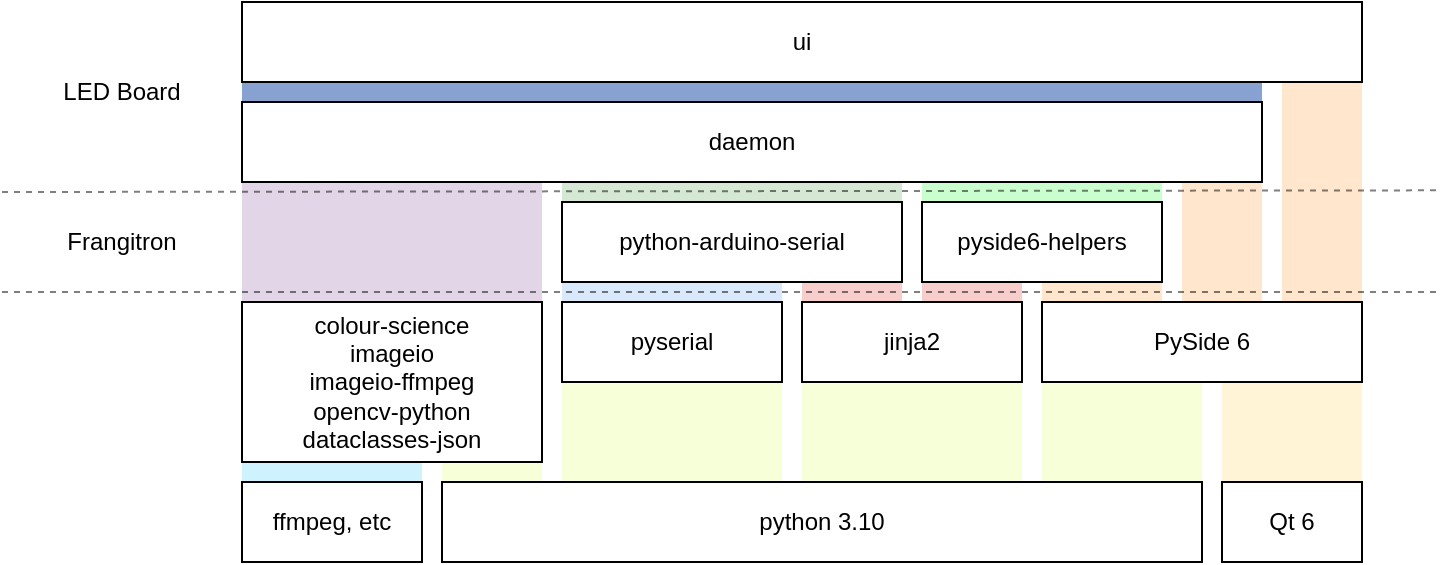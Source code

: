 <mxfile version="24.0.4" type="device" pages="3">
  <diagram name="Frameworks" id="qkuoNzwr1Lj5jrXDGmFY">
    <mxGraphModel dx="3667" dy="2020" grid="1" gridSize="10" guides="1" tooltips="1" connect="1" arrows="1" fold="1" page="0" pageScale="1" pageWidth="850" pageHeight="1100" math="0" shadow="0">
      <root>
        <mxCell id="0" />
        <mxCell id="1" parent="0" />
        <mxCell id="6SXUbtzft09VZemHg8UN-28" value="" style="rounded=0;whiteSpace=wrap;html=1;fillColor=#CFF2FF;strokeColor=none;" parent="1" vertex="1">
          <mxGeometry y="270" width="90" height="10" as="geometry" />
        </mxCell>
        <mxCell id="6SXUbtzft09VZemHg8UN-6" value="" style="rounded=0;whiteSpace=wrap;html=1;fillColor=#FFF4D6;strokeColor=none;" parent="1" vertex="1">
          <mxGeometry x="490" y="230" width="70" height="50" as="geometry" />
        </mxCell>
        <mxCell id="CKylCR0Xd1u8pE4RnfDJ-11" value="" style="rounded=0;whiteSpace=wrap;html=1;fillColor=#ffe6cc;strokeColor=none;" parent="1" vertex="1">
          <mxGeometry x="520" y="80" width="40" height="110" as="geometry" />
        </mxCell>
        <mxCell id="CKylCR0Xd1u8pE4RnfDJ-12" value="" style="rounded=0;whiteSpace=wrap;html=1;fillColor=#ffe6cc;strokeColor=none;" parent="1" vertex="1">
          <mxGeometry x="470" y="130" width="40" height="60" as="geometry" />
        </mxCell>
        <mxCell id="CKylCR0Xd1u8pE4RnfDJ-13" value="" style="rounded=0;whiteSpace=wrap;html=1;fillColor=#ffe6cc;strokeColor=none;" parent="1" vertex="1">
          <mxGeometry x="400" y="180" width="60" height="10" as="geometry" />
        </mxCell>
        <mxCell id="CKylCR0Xd1u8pE4RnfDJ-14" value="" style="rounded=0;whiteSpace=wrap;html=1;fillColor=#f8cecc;strokeColor=none;" parent="1" vertex="1">
          <mxGeometry x="340" y="180" width="50" height="10" as="geometry" />
        </mxCell>
        <mxCell id="CKylCR0Xd1u8pE4RnfDJ-15" value="" style="rounded=0;whiteSpace=wrap;html=1;fillColor=#f8cecc;strokeColor=none;" parent="1" vertex="1">
          <mxGeometry x="280" y="180" width="50" height="10" as="geometry" />
        </mxCell>
        <mxCell id="CKylCR0Xd1u8pE4RnfDJ-16" value="" style="rounded=0;whiteSpace=wrap;html=1;fillColor=#dae8fc;strokeColor=none;" parent="1" vertex="1">
          <mxGeometry x="160" y="180" width="110" height="10" as="geometry" />
        </mxCell>
        <mxCell id="CKylCR0Xd1u8pE4RnfDJ-17" value="" style="rounded=0;whiteSpace=wrap;html=1;fillColor=#e1d5e7;strokeColor=none;" parent="1" vertex="1">
          <mxGeometry y="130" width="150" height="60" as="geometry" />
        </mxCell>
        <mxCell id="CKylCR0Xd1u8pE4RnfDJ-18" value="" style="rounded=0;whiteSpace=wrap;html=1;fillColor=#d5e8d4;strokeColor=none;" parent="1" vertex="1">
          <mxGeometry x="160" y="130" width="170" height="10" as="geometry" />
        </mxCell>
        <mxCell id="CKylCR0Xd1u8pE4RnfDJ-19" value="" style="rounded=0;whiteSpace=wrap;html=1;fillColor=#C9FFCF;strokeColor=none;" parent="1" vertex="1">
          <mxGeometry x="340" y="130" width="120" height="10" as="geometry" />
        </mxCell>
        <mxCell id="CKylCR0Xd1u8pE4RnfDJ-20" value="" style="rounded=0;whiteSpace=wrap;html=1;fillColor=#87A2D0;strokeColor=none;" parent="1" vertex="1">
          <mxGeometry y="80" width="510" height="10" as="geometry" />
        </mxCell>
        <mxCell id="CKylCR0Xd1u8pE4RnfDJ-1" value="python-arduino-serial" style="rounded=0;whiteSpace=wrap;html=1;" parent="1" vertex="1">
          <mxGeometry x="160" y="140" width="170" height="40" as="geometry" />
        </mxCell>
        <mxCell id="CKylCR0Xd1u8pE4RnfDJ-2" value="&lt;div&gt;pyside6-helpers&lt;/div&gt;" style="rounded=0;whiteSpace=wrap;html=1;" parent="1" vertex="1">
          <mxGeometry x="340" y="140" width="120" height="40" as="geometry" />
        </mxCell>
        <mxCell id="CKylCR0Xd1u8pE4RnfDJ-6" value="daemon" style="rounded=0;whiteSpace=wrap;html=1;" parent="1" vertex="1">
          <mxGeometry y="90" width="510" height="40" as="geometry" />
        </mxCell>
        <mxCell id="CKylCR0Xd1u8pE4RnfDJ-7" value="ui" style="rounded=0;whiteSpace=wrap;html=1;" parent="1" vertex="1">
          <mxGeometry y="40" width="560" height="40" as="geometry" />
        </mxCell>
        <mxCell id="CKylCR0Xd1u8pE4RnfDJ-22" value="" style="rounded=0;whiteSpace=wrap;html=1;fillColor=#F7FFD9;strokeColor=none;" parent="1" vertex="1">
          <mxGeometry x="400" y="230" width="80" height="50" as="geometry" />
        </mxCell>
        <mxCell id="CKylCR0Xd1u8pE4RnfDJ-23" value="" style="rounded=0;whiteSpace=wrap;html=1;fillColor=#F7FFD9;strokeColor=none;" parent="1" vertex="1">
          <mxGeometry x="280" y="230" width="110" height="50" as="geometry" />
        </mxCell>
        <mxCell id="CKylCR0Xd1u8pE4RnfDJ-24" value="" style="rounded=0;whiteSpace=wrap;html=1;fillColor=#F7FFD9;strokeColor=none;" parent="1" vertex="1">
          <mxGeometry x="160" y="230" width="110" height="50" as="geometry" />
        </mxCell>
        <mxCell id="CKylCR0Xd1u8pE4RnfDJ-25" value="" style="rounded=0;whiteSpace=wrap;html=1;fillColor=#F7FFD9;strokeColor=none;" parent="1" vertex="1">
          <mxGeometry x="100" y="270" width="50" height="10" as="geometry" />
        </mxCell>
        <mxCell id="CKylCR0Xd1u8pE4RnfDJ-21" value="python 3.10" style="rounded=0;whiteSpace=wrap;html=1;" parent="1" vertex="1">
          <mxGeometry x="100" y="280" width="380" height="40" as="geometry" />
        </mxCell>
        <mxCell id="CKylCR0Xd1u8pE4RnfDJ-3" value="PySide 6" style="rounded=0;whiteSpace=wrap;html=1;" parent="1" vertex="1">
          <mxGeometry x="400" y="190" width="160" height="40" as="geometry" />
        </mxCell>
        <mxCell id="CKylCR0Xd1u8pE4RnfDJ-4" value="pyserial" style="rounded=0;whiteSpace=wrap;html=1;" parent="1" vertex="1">
          <mxGeometry x="160" y="190" width="110" height="40" as="geometry" />
        </mxCell>
        <mxCell id="CKylCR0Xd1u8pE4RnfDJ-5" value="jinja2" style="rounded=0;whiteSpace=wrap;html=1;" parent="1" vertex="1">
          <mxGeometry x="280" y="190" width="110" height="40" as="geometry" />
        </mxCell>
        <mxCell id="CKylCR0Xd1u8pE4RnfDJ-8" value="colour-science&lt;br&gt;imageio&lt;br&gt;imageio-ffmpeg&lt;br&gt;opencv-python&lt;br&gt;dataclasses-json" style="rounded=0;whiteSpace=wrap;html=1;" parent="1" vertex="1">
          <mxGeometry y="190" width="150" height="80" as="geometry" />
        </mxCell>
        <mxCell id="6SXUbtzft09VZemHg8UN-1" value="" style="endArrow=none;dashed=1;html=1;strokeWidth=1;rounded=0;opacity=50;" parent="1" edge="1">
          <mxGeometry width="50" height="50" relative="1" as="geometry">
            <mxPoint x="-120" y="185" as="sourcePoint" />
            <mxPoint x="600" y="185" as="targetPoint" />
          </mxGeometry>
        </mxCell>
        <mxCell id="6SXUbtzft09VZemHg8UN-2" value="" style="endArrow=none;dashed=1;html=1;strokeWidth=1;rounded=0;opacity=50;" parent="1" edge="1">
          <mxGeometry width="50" height="50" relative="1" as="geometry">
            <mxPoint x="-120" y="135" as="sourcePoint" />
            <mxPoint x="600" y="134.17" as="targetPoint" />
          </mxGeometry>
        </mxCell>
        <mxCell id="6SXUbtzft09VZemHg8UN-3" value="Frangitron" style="text;html=1;strokeColor=none;fillColor=none;align=center;verticalAlign=middle;whiteSpace=wrap;rounded=0;" parent="1" vertex="1">
          <mxGeometry x="-120" y="140" width="120" height="40" as="geometry" />
        </mxCell>
        <mxCell id="6SXUbtzft09VZemHg8UN-4" value="LED Board" style="text;html=1;strokeColor=none;fillColor=none;align=center;verticalAlign=middle;whiteSpace=wrap;rounded=0;" parent="1" vertex="1">
          <mxGeometry x="-120" y="40" width="120" height="90" as="geometry" />
        </mxCell>
        <mxCell id="6SXUbtzft09VZemHg8UN-5" value="Qt 6" style="rounded=0;whiteSpace=wrap;html=1;" parent="1" vertex="1">
          <mxGeometry x="490" y="280" width="70" height="40" as="geometry" />
        </mxCell>
        <mxCell id="6SXUbtzft09VZemHg8UN-27" value="ffmpeg, etc" style="rounded=0;whiteSpace=wrap;html=1;" parent="1" vertex="1">
          <mxGeometry y="280" width="90" height="40" as="geometry" />
        </mxCell>
      </root>
    </mxGraphModel>
  </diagram>
  <diagram id="PPmLgU3Zk8J3PH-kMST6" name="Domain">
    <mxGraphModel dx="1650" dy="1915" grid="1" gridSize="10" guides="1" tooltips="1" connect="1" arrows="1" fold="1" page="0" pageScale="1" pageWidth="850" pageHeight="1100" math="0" shadow="0">
      <root>
        <mxCell id="0" />
        <mxCell id="1" parent="0" />
        <mxCell id="of4j7SmdMOmGlev7iS_1-1" style="edgeStyle=orthogonalEdgeStyle;rounded=1;orthogonalLoop=1;jettySize=auto;html=1;curved=0;" edge="1" parent="1" source="of4j7SmdMOmGlev7iS_1-4" target="of4j7SmdMOmGlev7iS_1-5">
          <mxGeometry relative="1" as="geometry" />
        </mxCell>
        <mxCell id="of4j7SmdMOmGlev7iS_1-2" style="edgeStyle=orthogonalEdgeStyle;rounded=1;orthogonalLoop=1;jettySize=auto;html=1;curved=0;" edge="1" parent="1" source="of4j7SmdMOmGlev7iS_1-4" target="of4j7SmdMOmGlev7iS_1-13">
          <mxGeometry relative="1" as="geometry">
            <mxPoint x="2430" y="679.99" as="targetPoint" />
            <Array as="points">
              <mxPoint x="2580" y="649.99" />
              <mxPoint x="2400" y="649.99" />
            </Array>
          </mxGeometry>
        </mxCell>
        <mxCell id="of4j7SmdMOmGlev7iS_1-3" style="edgeStyle=orthogonalEdgeStyle;curved=0;rounded=1;orthogonalLoop=1;jettySize=auto;html=1;strokeColor=#7EA6E0;align=center;verticalAlign=middle;fontFamily=Helvetica;fontSize=11;fontColor=default;labelBackgroundColor=default;endArrow=classic;strokeWidth=2;" edge="1" parent="1" source="of4j7SmdMOmGlev7iS_1-4" target="of4j7SmdMOmGlev7iS_1-42">
          <mxGeometry relative="1" as="geometry">
            <Array as="points">
              <mxPoint x="2530" y="579.99" />
              <mxPoint x="2240" y="579.99" />
            </Array>
          </mxGeometry>
        </mxCell>
        <mxCell id="of4j7SmdMOmGlev7iS_1-4" value="BoardConfiguration" style="rounded=0;whiteSpace=wrap;html=1;fillColor=none;strokeColor=#6C8EBF;align=center;verticalAlign=middle;fontFamily=Helvetica;fontSize=12;fontColor=#6C8EBF;fontStyle=1;" vertex="1" parent="1">
          <mxGeometry x="2520" y="600.08" width="160" height="40" as="geometry" />
        </mxCell>
        <mxCell id="of4j7SmdMOmGlev7iS_1-5" value="BoardExecutionMode" style="rounded=1;whiteSpace=wrap;html=1;fillColor=none;strokeColor=#6C8EBF;glass=0;shadow=0;align=center;verticalAlign=middle;fontFamily=Helvetica;fontSize=12;fontColor=#6C8EBF;fontStyle=1;" vertex="1" parent="1">
          <mxGeometry x="2520" y="679.99" width="160" height="40" as="geometry" />
        </mxCell>
        <mxCell id="of4j7SmdMOmGlev7iS_1-6" style="edgeStyle=orthogonalEdgeStyle;rounded=1;orthogonalLoop=1;jettySize=auto;html=1;curved=0;" edge="1" parent="1" source="of4j7SmdMOmGlev7iS_1-8" target="of4j7SmdMOmGlev7iS_1-9">
          <mxGeometry relative="1" as="geometry" />
        </mxCell>
        <mxCell id="of4j7SmdMOmGlev7iS_1-7" style="edgeStyle=orthogonalEdgeStyle;curved=0;rounded=1;orthogonalLoop=1;jettySize=auto;html=1;strokeColor=#7EA6E0;align=center;verticalAlign=middle;fontFamily=Helvetica;fontSize=11;fontColor=default;labelBackgroundColor=default;endArrow=classic;strokeWidth=2;" edge="1" parent="1" source="of4j7SmdMOmGlev7iS_1-8" target="of4j7SmdMOmGlev7iS_1-42">
          <mxGeometry relative="1" as="geometry">
            <Array as="points">
              <mxPoint x="2730" y="559.99" />
              <mxPoint x="2220" y="559.99" />
            </Array>
          </mxGeometry>
        </mxCell>
        <mxCell id="of4j7SmdMOmGlev7iS_1-8" value="BoardIllumination" style="rounded=0;whiteSpace=wrap;html=1;fillColor=none;strokeColor=#6C8EBF;align=center;verticalAlign=middle;fontFamily=Helvetica;fontSize=12;fontColor=#6C8EBF;fontStyle=1;" vertex="1" parent="1">
          <mxGeometry x="2720" y="600.08" width="160" height="40" as="geometry" />
        </mxCell>
        <mxCell id="of4j7SmdMOmGlev7iS_1-9" value="BoardIlluminationType" style="rounded=1;whiteSpace=wrap;html=1;fillColor=none;strokeColor=#6C8EBF;glass=0;shadow=0;align=center;verticalAlign=middle;fontFamily=Helvetica;fontSize=12;fontColor=#6C8EBF;fontStyle=1;" vertex="1" parent="1">
          <mxGeometry x="2720" y="680.08" width="160" height="40" as="geometry" />
        </mxCell>
        <mxCell id="of4j7SmdMOmGlev7iS_1-10" style="edgeStyle=orthogonalEdgeStyle;curved=0;rounded=1;orthogonalLoop=1;jettySize=auto;html=1;strokeColor=#7EA6E0;align=center;verticalAlign=middle;fontFamily=Helvetica;fontSize=11;fontColor=default;labelBackgroundColor=default;endArrow=classic;strokeWidth=2;" edge="1" parent="1" source="of4j7SmdMOmGlev7iS_1-12" target="of4j7SmdMOmGlev7iS_1-41">
          <mxGeometry relative="1" as="geometry">
            <Array as="points">
              <mxPoint x="1850" y="379.99" />
              <mxPoint x="1740" y="379.99" />
            </Array>
          </mxGeometry>
        </mxCell>
        <mxCell id="of4j7SmdMOmGlev7iS_1-11" style="edgeStyle=orthogonalEdgeStyle;curved=0;rounded=1;orthogonalLoop=1;jettySize=auto;html=1;strokeColor=default;align=center;verticalAlign=middle;fontFamily=Helvetica;fontSize=11;fontColor=default;labelBackgroundColor=default;endArrow=doubleBlock;endFill=1;" edge="1" parent="1" source="of4j7SmdMOmGlev7iS_1-12" target="of4j7SmdMOmGlev7iS_1-48">
          <mxGeometry relative="1" as="geometry">
            <Array as="points">
              <mxPoint x="1980" y="469.99" />
              <mxPoint x="1980" y="469.99" />
            </Array>
          </mxGeometry>
        </mxCell>
        <mxCell id="of4j7SmdMOmGlev7iS_1-12" value="BoardsList" style="rounded=0;whiteSpace=wrap;html=1;fillColor=none;strokeColor=#6C8EBF;align=center;verticalAlign=middle;fontFamily=Helvetica;fontSize=12;fontColor=#6C8EBF;fontStyle=1;" vertex="1" parent="1">
          <mxGeometry x="1840" y="400.05" width="160" height="40" as="geometry" />
        </mxCell>
        <mxCell id="of4j7SmdMOmGlev7iS_1-13" value="BoardPixelType" style="rounded=1;whiteSpace=wrap;html=1;fillColor=none;strokeColor=#6C8EBF;glass=0;shadow=0;align=center;verticalAlign=middle;fontFamily=Helvetica;fontSize=12;fontColor=#6C8EBF;fontStyle=1;" vertex="1" parent="1">
          <mxGeometry x="2320" y="679.99" width="160" height="40" as="geometry" />
        </mxCell>
        <mxCell id="of4j7SmdMOmGlev7iS_1-14" style="edgeStyle=orthogonalEdgeStyle;curved=0;rounded=1;orthogonalLoop=1;jettySize=auto;html=1;strokeColor=#82B366;align=center;verticalAlign=middle;fontFamily=Helvetica;fontSize=11;fontColor=default;labelBackgroundColor=default;endArrow=classic;strokeWidth=2;" edge="1" parent="1" source="of4j7SmdMOmGlev7iS_1-15" target="of4j7SmdMOmGlev7iS_1-42">
          <mxGeometry relative="1" as="geometry">
            <Array as="points">
              <mxPoint x="1730" y="700" />
              <mxPoint x="2240" y="700" />
            </Array>
          </mxGeometry>
        </mxCell>
        <mxCell id="of4j7SmdMOmGlev7iS_1-15" value="MappingTreeLeaf" style="rounded=0;whiteSpace=wrap;html=1;fillColor=none;strokeColor=#82B366;align=center;verticalAlign=middle;fontFamily=Helvetica;fontSize=12;fontColor=#82B366;fontStyle=1;" vertex="1" parent="1">
          <mxGeometry x="1580" y="719.99" width="160" height="40" as="geometry" />
        </mxCell>
        <mxCell id="of4j7SmdMOmGlev7iS_1-16" style="edgeStyle=orthogonalEdgeStyle;curved=0;rounded=1;orthogonalLoop=1;jettySize=auto;html=1;strokeColor=default;align=center;verticalAlign=middle;fontFamily=Helvetica;fontSize=11;fontColor=default;labelBackgroundColor=default;endArrow=classic;" edge="1" parent="1" source="of4j7SmdMOmGlev7iS_1-18" target="of4j7SmdMOmGlev7iS_1-20">
          <mxGeometry relative="1" as="geometry">
            <Array as="points">
              <mxPoint x="1550" y="660.08" />
              <mxPoint x="1460" y="660.08" />
            </Array>
          </mxGeometry>
        </mxCell>
        <mxCell id="of4j7SmdMOmGlev7iS_1-17" style="edgeStyle=orthogonalEdgeStyle;curved=0;rounded=1;orthogonalLoop=1;jettySize=auto;html=1;strokeColor=default;align=center;verticalAlign=middle;fontFamily=Helvetica;fontSize=11;fontColor=default;labelBackgroundColor=default;endArrow=doubleBlock;endFill=1;" edge="1" parent="1" source="of4j7SmdMOmGlev7iS_1-18" target="of4j7SmdMOmGlev7iS_1-15">
          <mxGeometry relative="1" as="geometry">
            <mxPoint x="1630" y="610.08" as="sourcePoint" />
            <Array as="points">
              <mxPoint x="1570" y="660.08" />
              <mxPoint x="1660" y="660.08" />
            </Array>
          </mxGeometry>
        </mxCell>
        <mxCell id="of4j7SmdMOmGlev7iS_1-18" value="MappingTree" style="rounded=0;whiteSpace=wrap;html=1;fillColor=none;strokeColor=#82B366;align=center;verticalAlign=middle;fontFamily=Helvetica;fontSize=12;fontColor=#82B366;fontStyle=1;" vertex="1" parent="1">
          <mxGeometry x="1480" y="600.08" width="160" height="40" as="geometry" />
        </mxCell>
        <mxCell id="of4j7SmdMOmGlev7iS_1-19" style="edgeStyle=orthogonalEdgeStyle;curved=0;rounded=1;orthogonalLoop=1;jettySize=auto;html=1;strokeColor=#82B366;align=center;verticalAlign=middle;fontFamily=Helvetica;fontSize=11;fontColor=default;labelBackgroundColor=default;endArrow=classic;strokeWidth=2;" edge="1" parent="1" source="of4j7SmdMOmGlev7iS_1-20" target="of4j7SmdMOmGlev7iS_1-42">
          <mxGeometry relative="1" as="geometry">
            <Array as="points">
              <mxPoint x="1530" y="680" />
              <mxPoint x="2220" y="680" />
            </Array>
          </mxGeometry>
        </mxCell>
        <mxCell id="of4j7SmdMOmGlev7iS_1-20" value="MappingTreeStructure" style="rounded=0;whiteSpace=wrap;html=1;fillColor=none;strokeColor=#82B366;align=center;verticalAlign=middle;fontFamily=Helvetica;fontSize=12;fontColor=#82B366;fontStyle=1;" vertex="1" parent="1">
          <mxGeometry x="1380" y="720.08" width="160" height="40" as="geometry" />
        </mxCell>
        <mxCell id="of4j7SmdMOmGlev7iS_1-21" value="ScanSettings" style="rounded=0;whiteSpace=wrap;html=1;fillColor=none;strokeColor=#9673a6;fontColor=#9673A6;fontStyle=1" vertex="1" parent="1">
          <mxGeometry x="2320" y="98.91" width="160" height="40" as="geometry" />
        </mxCell>
        <mxCell id="of4j7SmdMOmGlev7iS_1-22" style="edgeStyle=orthogonalEdgeStyle;curved=0;rounded=1;orthogonalLoop=1;jettySize=auto;html=1;strokeColor=#9673A6;align=center;verticalAlign=middle;fontFamily=Helvetica;fontSize=11;fontColor=default;labelBackgroundColor=default;endArrow=classic;strokeWidth=2;" edge="1" parent="1" source="of4j7SmdMOmGlev7iS_1-27" target="of4j7SmdMOmGlev7iS_1-47">
          <mxGeometry relative="1" as="geometry">
            <Array as="points">
              <mxPoint x="2330" y="-21.09" />
              <mxPoint x="2220" y="-21.09" />
            </Array>
          </mxGeometry>
        </mxCell>
        <mxCell id="of4j7SmdMOmGlev7iS_1-23" style="edgeStyle=orthogonalEdgeStyle;curved=0;rounded=1;orthogonalLoop=1;jettySize=auto;html=1;strokeColor=default;align=center;verticalAlign=middle;fontFamily=Helvetica;fontSize=11;fontColor=default;labelBackgroundColor=default;endArrow=classic;" edge="1" parent="1" source="of4j7SmdMOmGlev7iS_1-27" target="of4j7SmdMOmGlev7iS_1-21">
          <mxGeometry relative="1" as="geometry" />
        </mxCell>
        <mxCell id="of4j7SmdMOmGlev7iS_1-24" style="edgeStyle=orthogonalEdgeStyle;curved=0;rounded=1;orthogonalLoop=1;jettySize=auto;html=1;strokeColor=default;align=center;verticalAlign=middle;fontFamily=Helvetica;fontSize=11;fontColor=default;labelBackgroundColor=default;endArrow=doubleBlock;endFill=1;" edge="1" parent="1" source="of4j7SmdMOmGlev7iS_1-27" target="of4j7SmdMOmGlev7iS_1-29">
          <mxGeometry relative="1" as="geometry">
            <Array as="points">
              <mxPoint x="2430" y="48.91" />
              <mxPoint x="3000" y="48.91" />
            </Array>
          </mxGeometry>
        </mxCell>
        <mxCell id="of4j7SmdMOmGlev7iS_1-25" style="edgeStyle=orthogonalEdgeStyle;curved=0;rounded=1;orthogonalLoop=1;jettySize=auto;html=1;strokeColor=default;align=center;verticalAlign=middle;fontFamily=Helvetica;fontSize=11;fontColor=default;labelBackgroundColor=default;endArrow=classic;" edge="1" parent="1" source="of4j7SmdMOmGlev7iS_1-27" target="of4j7SmdMOmGlev7iS_1-50">
          <mxGeometry relative="1" as="geometry">
            <Array as="points">
              <mxPoint x="2410" y="70" />
              <mxPoint x="2600" y="70" />
              <mxPoint x="2600" y="150" />
              <mxPoint x="2800" y="150" />
            </Array>
          </mxGeometry>
        </mxCell>
        <mxCell id="of4j7SmdMOmGlev7iS_1-26" style="edgeStyle=orthogonalEdgeStyle;curved=0;rounded=1;orthogonalLoop=1;jettySize=auto;html=1;strokeColor=default;align=center;verticalAlign=middle;fontFamily=Helvetica;fontSize=11;fontColor=default;labelBackgroundColor=default;endArrow=doubleBlock;endFill=1;" edge="1" parent="1" source="of4j7SmdMOmGlev7iS_1-27" target="of4j7SmdMOmGlev7iS_1-28">
          <mxGeometry relative="1" as="geometry">
            <Array as="points">
              <mxPoint x="2420" y="58.91" />
              <mxPoint x="2800" y="58.91" />
            </Array>
          </mxGeometry>
        </mxCell>
        <mxCell id="of4j7SmdMOmGlev7iS_1-27" value="ScanSession" style="rounded=0;whiteSpace=wrap;html=1;fillColor=none;strokeColor=#9673a6;fontColor=#9673A6;fontStyle=1" vertex="1" parent="1">
          <mxGeometry x="2320" y="-1.03" width="160" height="40" as="geometry" />
        </mxCell>
        <mxCell id="of4j7SmdMOmGlev7iS_1-28" value="ScanMask" style="rounded=0;whiteSpace=wrap;html=1;fillColor=none;strokeColor=#9673a6;fontColor=#9673A6;fontStyle=1" vertex="1" parent="1">
          <mxGeometry x="2720" y="98.91" width="160" height="40" as="geometry" />
        </mxCell>
        <mxCell id="of4j7SmdMOmGlev7iS_1-29" value="ScanDetectedPoint" style="rounded=0;whiteSpace=wrap;html=1;fillColor=none;strokeColor=#9673a6;fontColor=#9673A6;fontStyle=1" vertex="1" parent="1">
          <mxGeometry x="2920" y="98.85" width="160" height="40" as="geometry" />
        </mxCell>
        <mxCell id="of4j7SmdMOmGlev7iS_1-30" style="edgeStyle=orthogonalEdgeStyle;curved=0;rounded=1;orthogonalLoop=1;jettySize=auto;html=1;strokeColor=default;align=center;verticalAlign=middle;fontFamily=Helvetica;fontSize=11;fontColor=default;labelBackgroundColor=default;endArrow=classic;" edge="1" parent="1" source="of4j7SmdMOmGlev7iS_1-35" target="of4j7SmdMOmGlev7iS_1-48">
          <mxGeometry relative="1" as="geometry">
            <Array as="points">
              <mxPoint x="2040" y="79" />
              <mxPoint x="2040" y="79" />
            </Array>
          </mxGeometry>
        </mxCell>
        <mxCell id="of4j7SmdMOmGlev7iS_1-31" style="edgeStyle=orthogonalEdgeStyle;curved=0;rounded=1;orthogonalLoop=1;jettySize=auto;html=1;strokeColor=#C77434;align=center;verticalAlign=middle;fontFamily=Helvetica;fontSize=11;fontColor=default;labelBackgroundColor=default;endArrow=classic;strokeWidth=2;" edge="1" parent="1" source="of4j7SmdMOmGlev7iS_1-35" target="of4j7SmdMOmGlev7iS_1-39">
          <mxGeometry relative="1" as="geometry">
            <Array as="points">
              <mxPoint x="1970" y="-181" />
              <mxPoint x="1860" y="-181" />
            </Array>
          </mxGeometry>
        </mxCell>
        <mxCell id="of4j7SmdMOmGlev7iS_1-32" style="edgeStyle=orthogonalEdgeStyle;curved=0;rounded=1;orthogonalLoop=1;jettySize=auto;html=1;strokeColor=default;align=center;verticalAlign=middle;fontFamily=Helvetica;fontSize=11;fontColor=default;labelBackgroundColor=default;endArrow=doubleBlock;endFill=1;" edge="1" parent="1" source="of4j7SmdMOmGlev7iS_1-35" target="of4j7SmdMOmGlev7iS_1-27">
          <mxGeometry relative="1" as="geometry">
            <Array as="points">
              <mxPoint x="2080" y="-61" />
              <mxPoint x="2400" y="-61" />
            </Array>
          </mxGeometry>
        </mxCell>
        <mxCell id="of4j7SmdMOmGlev7iS_1-33" style="edgeStyle=orthogonalEdgeStyle;curved=0;rounded=1;orthogonalLoop=1;jettySize=auto;html=1;strokeColor=default;align=center;verticalAlign=middle;fontFamily=Helvetica;fontSize=11;fontColor=default;labelBackgroundColor=default;endArrow=doubleBlock;endFill=1;" edge="1" parent="1" source="of4j7SmdMOmGlev7iS_1-35" target="of4j7SmdMOmGlev7iS_1-55">
          <mxGeometry relative="1" as="geometry">
            <Array as="points">
              <mxPoint x="2000" y="-61" />
              <mxPoint x="1360" y="-61" />
            </Array>
          </mxGeometry>
        </mxCell>
        <mxCell id="of4j7SmdMOmGlev7iS_1-34" style="edgeStyle=orthogonalEdgeStyle;curved=0;rounded=1;orthogonalLoop=1;jettySize=auto;html=1;strokeColor=default;align=center;verticalAlign=middle;fontFamily=Helvetica;fontSize=11;fontColor=default;labelBackgroundColor=default;endArrow=classic;" edge="1" parent="1" source="of4j7SmdMOmGlev7iS_1-35" target="of4j7SmdMOmGlev7iS_1-18">
          <mxGeometry relative="1" as="geometry">
            <Array as="points">
              <mxPoint x="2020" y="300" />
              <mxPoint x="1570" y="300" />
            </Array>
          </mxGeometry>
        </mxCell>
        <mxCell id="QesD6H7mthu7hiIhR60w-5" style="edgeStyle=orthogonalEdgeStyle;curved=0;rounded=1;orthogonalLoop=1;jettySize=auto;html=1;strokeColor=default;align=center;verticalAlign=middle;fontFamily=Helvetica;fontSize=11;fontColor=default;labelBackgroundColor=default;endArrow=classic;" edge="1" parent="1" source="of4j7SmdMOmGlev7iS_1-35" target="QesD6H7mthu7hiIhR60w-3">
          <mxGeometry relative="1" as="geometry">
            <Array as="points">
              <mxPoint x="2060" y="299" />
            </Array>
          </mxGeometry>
        </mxCell>
        <mxCell id="of4j7SmdMOmGlev7iS_1-35" value="Project" style="rounded=0;whiteSpace=wrap;html=1;fillColor=none;strokeColor=#C77434;align=center;verticalAlign=middle;fontFamily=Helvetica;fontSize=12;fontColor=#C77434;fontStyle=1;" vertex="1" parent="1">
          <mxGeometry x="1960" y="-160.94" width="160" height="40" as="geometry" />
        </mxCell>
        <mxCell id="of4j7SmdMOmGlev7iS_1-36" value="Component" style="shape=hexagon;perimeter=hexagonPerimeter2;whiteSpace=wrap;html=1;fixedSize=1;size=10;" vertex="1" parent="1">
          <mxGeometry x="1080" y="800" width="120" height="40" as="geometry" />
        </mxCell>
        <mxCell id="of4j7SmdMOmGlev7iS_1-37" value="Entity" style="rounded=0;whiteSpace=wrap;html=1;" vertex="1" parent="1">
          <mxGeometry x="1240" y="800" width="120" height="40" as="geometry" />
        </mxCell>
        <mxCell id="of4j7SmdMOmGlev7iS_1-38" value="Enum" style="rounded=1;whiteSpace=wrap;html=1;glass=0;shadow=0;" vertex="1" parent="1">
          <mxGeometry x="1400" y="800" width="120" height="40" as="geometry" />
        </mxCell>
        <mxCell id="QesD6H7mthu7hiIhR60w-7" style="edgeStyle=orthogonalEdgeStyle;curved=0;rounded=1;orthogonalLoop=1;jettySize=auto;html=1;strokeColor=#C77434;align=center;verticalAlign=middle;fontFamily=Helvetica;fontSize=11;fontColor=default;labelBackgroundColor=default;endArrow=block;dashed=1;strokeWidth=2;endFill=0;" edge="1" parent="1" source="of4j7SmdMOmGlev7iS_1-39" target="of4j7SmdMOmGlev7iS_1-41">
          <mxGeometry relative="1" as="geometry">
            <Array as="points">
              <mxPoint x="1820" y="180" />
              <mxPoint x="1700" y="180" />
            </Array>
          </mxGeometry>
        </mxCell>
        <mxCell id="of4j7SmdMOmGlev7iS_1-39" value="ProjectStorekeeper" style="shape=hexagon;perimeter=hexagonPerimeter2;whiteSpace=wrap;html=1;fixedSize=1;size=10;rounded=0;strokeColor=#C77434;align=center;verticalAlign=middle;fontFamily=Helvetica;fontSize=12;fontStyle=1;fillColor=#ffe6cc;" vertex="1" parent="1">
          <mxGeometry x="1760" y="-160.94" width="160" height="40" as="geometry" />
        </mxCell>
        <mxCell id="of4j7SmdMOmGlev7iS_1-40" style="edgeStyle=orthogonalEdgeStyle;curved=0;rounded=1;orthogonalLoop=1;jettySize=auto;html=1;strokeColor=#6C8EBF;align=center;verticalAlign=middle;fontFamily=Helvetica;fontSize=11;fontColor=default;labelBackgroundColor=default;endArrow=block;endFill=0;strokeWidth=2;dashed=1;" edge="1" parent="1" source="of4j7SmdMOmGlev7iS_1-41" target="of4j7SmdMOmGlev7iS_1-42">
          <mxGeometry relative="1" as="geometry">
            <Array as="points">
              <mxPoint x="1720" y="540" />
              <mxPoint x="2180" y="540" />
            </Array>
          </mxGeometry>
        </mxCell>
        <mxCell id="of4j7SmdMOmGlev7iS_1-41" value="BoardLister" style="shape=hexagon;perimeter=hexagonPerimeter2;whiteSpace=wrap;html=1;fixedSize=1;size=10;rounded=0;strokeColor=#6c8ebf;align=center;verticalAlign=middle;fontFamily=Helvetica;fontSize=12;fontColor=default;fillColor=#dae8fc;fontStyle=1" vertex="1" parent="1">
          <mxGeometry x="1640" y="400.05" width="160" height="40" as="geometry" />
        </mxCell>
        <mxCell id="of4j7SmdMOmGlev7iS_1-42" value="BoardCommunicator" style="shape=hexagon;perimeter=hexagonPerimeter2;whiteSpace=wrap;html=1;fixedSize=1;size=10;rounded=0;strokeColor=#6c8ebf;align=center;verticalAlign=middle;fontFamily=Helvetica;fontSize=12;fontColor=default;fontStyle=1;fillColor=#dae8fc;" vertex="1" parent="1">
          <mxGeometry x="2120" y="600.08" width="160" height="40" as="geometry" />
        </mxCell>
        <mxCell id="of4j7SmdMOmGlev7iS_1-43" style="edgeStyle=orthogonalEdgeStyle;curved=0;rounded=1;orthogonalLoop=1;jettySize=auto;html=1;strokeColor=#82B366;align=center;verticalAlign=middle;fontFamily=Helvetica;fontSize=11;fontColor=default;labelBackgroundColor=default;endArrow=block;strokeWidth=2;endFill=0;dashed=1;" edge="1" parent="1" source="of4j7SmdMOmGlev7iS_1-44" target="of4j7SmdMOmGlev7iS_1-42">
          <mxGeometry relative="1" as="geometry">
            <Array as="points">
              <mxPoint x="1160" y="560" />
              <mxPoint x="2160" y="560" />
            </Array>
          </mxGeometry>
        </mxCell>
        <mxCell id="of4j7SmdMOmGlev7iS_1-44" value="Mapper" style="shape=hexagon;perimeter=hexagonPerimeter2;whiteSpace=wrap;html=1;fixedSize=1;size=10;fillColor=#d5e8d4;strokeColor=#82b366;fontStyle=1" vertex="1" parent="1">
          <mxGeometry x="1080" y="-1.03" width="160" height="40" as="geometry" />
        </mxCell>
        <mxCell id="of4j7SmdMOmGlev7iS_1-45" style="edgeStyle=orthogonalEdgeStyle;curved=0;rounded=1;orthogonalLoop=1;jettySize=auto;html=1;strokeColor=#9673A6;align=center;verticalAlign=middle;fontFamily=Helvetica;fontSize=11;fontColor=default;labelBackgroundColor=default;endArrow=block;dashed=1;strokeWidth=2;endFill=0;" edge="1" parent="1" source="of4j7SmdMOmGlev7iS_1-47" target="of4j7SmdMOmGlev7iS_1-42">
          <mxGeometry relative="1" as="geometry">
            <Array as="points">
              <mxPoint x="2200" y="359" />
              <mxPoint x="2200" y="359" />
            </Array>
          </mxGeometry>
        </mxCell>
        <mxCell id="of4j7SmdMOmGlev7iS_1-46" style="edgeStyle=orthogonalEdgeStyle;curved=0;rounded=1;orthogonalLoop=1;jettySize=auto;html=1;strokeColor=#9673A6;align=center;verticalAlign=middle;fontFamily=Helvetica;fontSize=11;fontColor=default;labelBackgroundColor=default;endArrow=block;endFill=0;strokeWidth=2;dashed=1;" edge="1" parent="1" source="of4j7SmdMOmGlev7iS_1-47" target="of4j7SmdMOmGlev7iS_1-56">
          <mxGeometry relative="1" as="geometry">
            <Array as="points">
              <mxPoint x="2220" y="160" />
              <mxPoint x="2400" y="160" />
            </Array>
          </mxGeometry>
        </mxCell>
        <mxCell id="of4j7SmdMOmGlev7iS_1-47" value="Scanner" style="shape=hexagon;perimeter=hexagonPerimeter2;whiteSpace=wrap;html=1;fixedSize=1;size=10;strokeColor=#9673a6;align=center;verticalAlign=middle;fontFamily=Helvetica;fontSize=12;fontColor=default;fontStyle=1;fillColor=#e1d5e7;" vertex="1" parent="1">
          <mxGeometry x="2120" y="-1.03" width="160" height="40" as="geometry" />
        </mxCell>
        <mxCell id="of4j7SmdMOmGlev7iS_1-48" value="BoardIdentification" style="rounded=0;whiteSpace=wrap;html=1;fillColor=none;strokeColor=#6C8EBF;align=center;verticalAlign=middle;fontFamily=Helvetica;fontSize=12;fontColor=#6C8EBF;fontStyle=1;" vertex="1" parent="1">
          <mxGeometry x="1960" y="479.99" width="160" height="40" as="geometry" />
        </mxCell>
        <mxCell id="of4j7SmdMOmGlev7iS_1-49" style="edgeStyle=orthogonalEdgeStyle;curved=0;rounded=1;orthogonalLoop=1;jettySize=auto;html=1;strokeColor=#9673A6;align=center;verticalAlign=middle;fontFamily=Helvetica;fontSize=11;fontColor=default;labelBackgroundColor=default;endArrow=classic;strokeWidth=2;" edge="1" parent="1" source="of4j7SmdMOmGlev7iS_1-50" target="of4j7SmdMOmGlev7iS_1-56">
          <mxGeometry relative="1" as="geometry">
            <Array as="points">
              <mxPoint x="2730" y="170" />
              <mxPoint x="2420" y="170" />
            </Array>
          </mxGeometry>
        </mxCell>
        <mxCell id="of4j7SmdMOmGlev7iS_1-50" value="ScanImage" style="rounded=0;whiteSpace=wrap;html=1;fillColor=none;strokeColor=#9673a6;fontColor=#9673A6;fontStyle=1" vertex="1" parent="1">
          <mxGeometry x="2720" y="278.91" width="160" height="40" as="geometry" />
        </mxCell>
        <mxCell id="of4j7SmdMOmGlev7iS_1-51" style="edgeStyle=orthogonalEdgeStyle;curved=0;rounded=1;orthogonalLoop=1;jettySize=auto;html=1;strokeColor=#82B366;align=center;verticalAlign=middle;fontFamily=Helvetica;fontSize=11;fontColor=default;labelBackgroundColor=default;endArrow=classic;strokeWidth=2;" edge="1" parent="1" source="of4j7SmdMOmGlev7iS_1-55" target="of4j7SmdMOmGlev7iS_1-44">
          <mxGeometry relative="1" as="geometry">
            <Array as="points">
              <mxPoint x="1290" y="-21.03" />
              <mxPoint x="1160" y="-21.03" />
            </Array>
          </mxGeometry>
        </mxCell>
        <mxCell id="of4j7SmdMOmGlev7iS_1-52" style="edgeStyle=orthogonalEdgeStyle;curved=0;rounded=1;orthogonalLoop=1;jettySize=auto;html=1;strokeColor=default;align=center;verticalAlign=middle;fontFamily=Helvetica;fontSize=11;fontColor=default;labelBackgroundColor=default;endArrow=doubleBlock;endFill=1;" edge="1" parent="1" source="of4j7SmdMOmGlev7iS_1-55" target="of4j7SmdMOmGlev7iS_1-65">
          <mxGeometry relative="1" as="geometry">
            <Array as="points">
              <mxPoint x="1360" y="118.97" />
              <mxPoint x="1470" y="118.97" />
            </Array>
          </mxGeometry>
        </mxCell>
        <mxCell id="of4j7SmdMOmGlev7iS_1-53" style="edgeStyle=orthogonalEdgeStyle;curved=0;rounded=1;orthogonalLoop=1;jettySize=auto;html=1;strokeColor=default;align=center;verticalAlign=middle;fontFamily=Helvetica;fontSize=11;fontColor=default;labelBackgroundColor=default;endArrow=classic;" edge="1" parent="1" source="of4j7SmdMOmGlev7iS_1-55" target="of4j7SmdMOmGlev7iS_1-18">
          <mxGeometry relative="1" as="geometry">
            <Array as="points">
              <mxPoint x="1260" y="300" />
              <mxPoint x="1550" y="300" />
            </Array>
          </mxGeometry>
        </mxCell>
        <mxCell id="of4j7SmdMOmGlev7iS_1-54" style="edgeStyle=orthogonalEdgeStyle;curved=0;rounded=1;orthogonalLoop=1;jettySize=auto;html=1;strokeColor=default;align=center;verticalAlign=middle;fontFamily=Helvetica;fontSize=11;fontColor=default;labelBackgroundColor=default;endArrow=doubleBlock;endFill=1;" edge="1" parent="1" source="of4j7SmdMOmGlev7iS_1-55" target="of4j7SmdMOmGlev7iS_1-67">
          <mxGeometry relative="1" as="geometry">
            <Array as="points">
              <mxPoint x="1380" y="58.97" />
              <mxPoint x="1590" y="58.97" />
            </Array>
          </mxGeometry>
        </mxCell>
        <mxCell id="of4j7SmdMOmGlev7iS_1-55" value="MappingSession" style="rounded=0;whiteSpace=wrap;html=1;fillColor=none;strokeColor=#82B366;fontStyle=1;fontColor=#82B366;" vertex="1" parent="1">
          <mxGeometry x="1280" y="-1.03" width="160" height="40" as="geometry" />
        </mxCell>
        <mxCell id="of4j7SmdMOmGlev7iS_1-56" value="ImageGrabber" style="shape=hexagon;perimeter=hexagonPerimeter2;whiteSpace=wrap;html=1;fixedSize=1;size=10;strokeColor=#9673a6;align=center;verticalAlign=middle;fontFamily=Helvetica;fontSize=12;fontColor=default;fontStyle=1;fillColor=#e1d5e7;" vertex="1" parent="1">
          <mxGeometry x="2320" y="198.97" width="160" height="40" as="geometry" />
        </mxCell>
        <mxCell id="of4j7SmdMOmGlev7iS_1-57" style="edgeStyle=orthogonalEdgeStyle;curved=0;rounded=1;orthogonalLoop=1;jettySize=auto;html=1;strokeColor=#000000;align=center;verticalAlign=middle;fontFamily=Helvetica;fontSize=11;fontColor=default;labelBackgroundColor=default;endArrow=none;strokeWidth=2;startArrow=classic;startFill=1;endFill=0;" edge="1" parent="1">
          <mxGeometry relative="1" as="geometry">
            <mxPoint x="1560" y="820.0" as="sourcePoint" />
            <mxPoint x="1680" y="820" as="targetPoint" />
            <Array as="points">
              <mxPoint x="1670" y="820.0" />
              <mxPoint x="1670" y="820.0" />
            </Array>
          </mxGeometry>
        </mxCell>
        <mxCell id="of4j7SmdMOmGlev7iS_1-58" value="&amp;nbsp;deals with&amp;nbsp;" style="edgeLabel;html=1;align=center;verticalAlign=middle;resizable=0;points=[];fontFamily=Helvetica;fontSize=11;fontColor=default;labelBackgroundColor=default;spacing=2;spacingRight=0;labelBorderColor=#FFFFFF;" vertex="1" connectable="0" parent="of4j7SmdMOmGlev7iS_1-57">
          <mxGeometry x="-0.006" y="1" relative="1" as="geometry">
            <mxPoint as="offset" />
          </mxGeometry>
        </mxCell>
        <mxCell id="of4j7SmdMOmGlev7iS_1-59" style="edgeStyle=orthogonalEdgeStyle;curved=0;rounded=1;orthogonalLoop=1;jettySize=auto;html=1;strokeColor=default;align=center;verticalAlign=middle;fontFamily=Helvetica;fontSize=11;fontColor=default;labelBackgroundColor=default;endArrow=block;strokeWidth=2;endFill=0;dashed=1;" edge="1" parent="1">
          <mxGeometry relative="1" as="geometry">
            <mxPoint x="1720" y="820.0" as="sourcePoint" />
            <mxPoint x="1840" y="820" as="targetPoint" />
            <Array as="points">
              <mxPoint x="1830" y="820.0" />
              <mxPoint x="1830" y="820.0" />
            </Array>
          </mxGeometry>
        </mxCell>
        <mxCell id="of4j7SmdMOmGlev7iS_1-60" value="&amp;nbsp;calls&amp;nbsp;" style="edgeLabel;html=1;align=center;verticalAlign=middle;resizable=0;points=[];fontFamily=Helvetica;fontSize=11;fontColor=default;labelBackgroundColor=default;spacing=2;spacingRight=0;labelBorderColor=#FFFFFF;rounded=1;dashed=1;strokeColor=default;strokeWidth=2;" vertex="1" connectable="0" parent="of4j7SmdMOmGlev7iS_1-59">
          <mxGeometry x="-0.006" y="1" relative="1" as="geometry">
            <mxPoint as="offset" />
          </mxGeometry>
        </mxCell>
        <mxCell id="of4j7SmdMOmGlev7iS_1-61" value="c" style="edgeStyle=orthogonalEdgeStyle;curved=0;rounded=1;orthogonalLoop=1;jettySize=auto;html=1;strokeColor=#000000;align=center;verticalAlign=middle;fontFamily=Helvetica;fontSize=11;fontColor=default;labelBackgroundColor=default;endArrow=classic;strokeWidth=1;endFill=1;" edge="1" parent="1">
          <mxGeometry relative="1" as="geometry">
            <mxPoint x="1880" y="820.0" as="sourcePoint" />
            <mxPoint x="2000" y="820" as="targetPoint" />
            <Array as="points">
              <mxPoint x="1990" y="820.0" />
              <mxPoint x="1990" y="820.0" />
            </Array>
          </mxGeometry>
        </mxCell>
        <mxCell id="of4j7SmdMOmGlev7iS_1-62" value="&amp;nbsp;contains one&amp;nbsp;" style="edgeLabel;html=1;align=center;verticalAlign=middle;resizable=0;points=[];fontFamily=Helvetica;fontSize=11;fontColor=default;labelBackgroundColor=default;spacing=2;spacingRight=0;labelBorderColor=#FFFFFF;" vertex="1" connectable="0" parent="of4j7SmdMOmGlev7iS_1-61">
          <mxGeometry x="-0.006" y="1" relative="1" as="geometry">
            <mxPoint x="-9" y="1" as="offset" />
          </mxGeometry>
        </mxCell>
        <mxCell id="of4j7SmdMOmGlev7iS_1-63" value="c" style="edgeStyle=orthogonalEdgeStyle;curved=0;rounded=1;orthogonalLoop=1;jettySize=auto;html=1;strokeColor=#000000;align=center;verticalAlign=middle;fontFamily=Helvetica;fontSize=11;fontColor=default;labelBackgroundColor=default;endArrow=doubleBlock;strokeWidth=1;endFill=1;" edge="1" parent="1">
          <mxGeometry relative="1" as="geometry">
            <mxPoint x="2040" y="819.69" as="sourcePoint" />
            <mxPoint x="2160" y="820" as="targetPoint" />
            <Array as="points">
              <mxPoint x="2150" y="819.69" />
              <mxPoint x="2150" y="819.69" />
            </Array>
          </mxGeometry>
        </mxCell>
        <mxCell id="of4j7SmdMOmGlev7iS_1-64" value="&amp;nbsp;contains multiple&amp;nbsp;" style="edgeLabel;html=1;align=center;verticalAlign=middle;resizable=0;points=[];fontFamily=Helvetica;fontSize=11;fontColor=default;labelBackgroundColor=default;spacing=2;spacingRight=0;labelBorderColor=#FFFFFF;" vertex="1" connectable="0" parent="of4j7SmdMOmGlev7iS_1-63">
          <mxGeometry x="-0.006" y="1" relative="1" as="geometry">
            <mxPoint x="-9" y="1" as="offset" />
          </mxGeometry>
        </mxCell>
        <mxCell id="of4j7SmdMOmGlev7iS_1-65" value="MappingPoint" style="rounded=0;whiteSpace=wrap;html=1;fillColor=none;strokeColor=#82B366;align=center;verticalAlign=middle;fontFamily=Helvetica;fontSize=12;fontColor=#82B366;fontStyle=1;" vertex="1" parent="1">
          <mxGeometry x="1400" y="198.97" width="160" height="40" as="geometry" />
        </mxCell>
        <mxCell id="of4j7SmdMOmGlev7iS_1-66" style="edgeStyle=orthogonalEdgeStyle;curved=0;rounded=1;orthogonalLoop=1;jettySize=auto;html=1;strokeColor=default;align=center;verticalAlign=middle;fontFamily=Helvetica;fontSize=11;fontColor=default;labelBackgroundColor=default;endArrow=doubleBlock;endFill=1;" edge="1" parent="1" source="of4j7SmdMOmGlev7iS_1-67" target="of4j7SmdMOmGlev7iS_1-65">
          <mxGeometry relative="1" as="geometry">
            <mxPoint x="1700" y="100" as="sourcePoint" />
            <mxPoint x="1510" y="138.97" as="targetPoint" />
            <Array as="points">
              <mxPoint x="1590" y="168.97" />
              <mxPoint x="1490" y="168.97" />
            </Array>
          </mxGeometry>
        </mxCell>
        <mxCell id="of4j7SmdMOmGlev7iS_1-67" value="MappingSegment" style="rounded=0;whiteSpace=wrap;html=1;fillColor=none;strokeColor=#82B366;align=center;verticalAlign=middle;fontFamily=Helvetica;fontSize=12;fontColor=#82B366;fontStyle=1;" vertex="1" parent="1">
          <mxGeometry x="1520" y="118.97" width="160" height="40" as="geometry" />
        </mxCell>
        <mxCell id="QesD6H7mthu7hiIhR60w-1" style="edgeStyle=orthogonalEdgeStyle;curved=0;rounded=1;orthogonalLoop=1;jettySize=auto;html=1;strokeColor=#C77434;align=center;verticalAlign=middle;fontFamily=Helvetica;fontSize=11;fontColor=default;labelBackgroundColor=default;endArrow=block;endFill=0;strokeWidth=2;dashed=1;" edge="1" parent="1" source="of4j7SmdMOmGlev7iS_1-39" target="of4j7SmdMOmGlev7iS_1-47">
          <mxGeometry relative="1" as="geometry">
            <Array as="points">
              <mxPoint x="1860" y="-20" />
              <mxPoint x="2200" y="-20" />
            </Array>
            <mxPoint x="2230" y="49" as="sourcePoint" />
            <mxPoint x="2410" y="209" as="targetPoint" />
          </mxGeometry>
        </mxCell>
        <mxCell id="QesD6H7mthu7hiIhR60w-2" style="edgeStyle=orthogonalEdgeStyle;curved=0;rounded=1;orthogonalLoop=1;jettySize=auto;html=1;strokeColor=#C77434;align=center;verticalAlign=middle;fontFamily=Helvetica;fontSize=11;fontColor=default;labelBackgroundColor=default;endArrow=block;endFill=0;strokeWidth=2;dashed=1;" edge="1" parent="1" source="of4j7SmdMOmGlev7iS_1-39" target="of4j7SmdMOmGlev7iS_1-44">
          <mxGeometry relative="1" as="geometry">
            <Array as="points">
              <mxPoint x="1800" y="-100" />
              <mxPoint x="1140" y="-100" />
            </Array>
            <mxPoint x="1880" y="-111" as="sourcePoint" />
            <mxPoint x="2210" y="9" as="targetPoint" />
          </mxGeometry>
        </mxCell>
        <mxCell id="QesD6H7mthu7hiIhR60w-3" value="ImageGrabSettings" style="rounded=0;whiteSpace=wrap;html=1;fillColor=none;strokeColor=#9673a6;fontColor=#9673A6;fontStyle=1" vertex="1" parent="1">
          <mxGeometry x="2520" y="278.91" width="160" height="40" as="geometry" />
        </mxCell>
        <mxCell id="QesD6H7mthu7hiIhR60w-6" style="edgeStyle=orthogonalEdgeStyle;curved=0;rounded=1;orthogonalLoop=1;jettySize=auto;html=1;strokeColor=#C77434;align=center;verticalAlign=middle;fontFamily=Helvetica;fontSize=11;fontColor=default;labelBackgroundColor=default;endArrow=block;endFill=0;strokeWidth=2;dashed=1;" edge="1" parent="1" source="of4j7SmdMOmGlev7iS_1-39" target="of4j7SmdMOmGlev7iS_1-56">
          <mxGeometry relative="1" as="geometry">
            <Array as="points">
              <mxPoint x="1840" y="180" />
              <mxPoint x="2380" y="180" />
            </Array>
            <mxPoint x="1770" y="30" as="sourcePoint" />
            <mxPoint x="2120" y="150" as="targetPoint" />
          </mxGeometry>
        </mxCell>
        <mxCell id="QesD6H7mthu7hiIhR60w-8" style="edgeStyle=orthogonalEdgeStyle;curved=0;rounded=1;orthogonalLoop=1;jettySize=auto;html=1;strokeColor=#9673A6;align=center;verticalAlign=middle;fontFamily=Helvetica;fontSize=11;fontColor=default;labelBackgroundColor=default;endArrow=classic;strokeWidth=2;" edge="1" parent="1" source="QesD6H7mthu7hiIhR60w-3" target="of4j7SmdMOmGlev7iS_1-56">
          <mxGeometry relative="1" as="geometry">
            <Array as="points">
              <mxPoint x="2530" y="180" />
              <mxPoint x="2440" y="180" />
            </Array>
            <mxPoint x="2740" y="289" as="sourcePoint" />
            <mxPoint x="2430" y="209" as="targetPoint" />
          </mxGeometry>
        </mxCell>
      </root>
    </mxGraphModel>
  </diagram>
  <diagram id="qvtrYm1cS2gua01tiFIS" name="APIs">
    <mxGraphModel dx="1300" dy="1699" grid="1" gridSize="10" guides="1" tooltips="1" connect="1" arrows="1" fold="1" page="0" pageScale="1" pageWidth="850" pageHeight="1100" math="0" shadow="0">
      <root>
        <mxCell id="0" />
        <mxCell id="1" parent="0" />
        <mxCell id="ekBHHRSXixYNyUJ-GZFA-36" value="Component" style="shape=hexagon;perimeter=hexagonPerimeter2;whiteSpace=wrap;html=1;fixedSize=1;size=10;" vertex="1" parent="1">
          <mxGeometry x="1000" y="841.08" width="120" height="40" as="geometry" />
        </mxCell>
        <mxCell id="ekBHHRSXixYNyUJ-GZFA-37" value="Entity" style="rounded=0;whiteSpace=wrap;html=1;" vertex="1" parent="1">
          <mxGeometry x="1160" y="841.08" width="120" height="40" as="geometry" />
        </mxCell>
        <mxCell id="ekBHHRSXixYNyUJ-GZFA-38" value="Enum" style="rounded=1;whiteSpace=wrap;html=1;glass=0;shadow=0;" vertex="1" parent="1">
          <mxGeometry x="1320" y="841.08" width="120" height="40" as="geometry" />
        </mxCell>
        <mxCell id="ekBHHRSXixYNyUJ-GZFA-39" value="ProjectStorekeeper" style="shape=hexagon;perimeter=hexagonPerimeter2;whiteSpace=wrap;html=1;fixedSize=1;size=10;rounded=0;strokeColor=#C77434;align=center;verticalAlign=middle;fontFamily=Helvetica;fontSize=12;fontStyle=1;fillColor=#ffe6cc;" vertex="1" parent="1">
          <mxGeometry x="1760" y="-160.94" width="160" height="40" as="geometry" />
        </mxCell>
        <mxCell id="ekBHHRSXixYNyUJ-GZFA-40" style="edgeStyle=orthogonalEdgeStyle;curved=0;rounded=1;orthogonalLoop=1;jettySize=auto;html=1;strokeColor=default;align=center;verticalAlign=middle;fontFamily=Helvetica;fontSize=11;fontColor=default;labelBackgroundColor=default;endArrow=block;endFill=0;strokeWidth=2;" edge="1" parent="1" source="ekBHHRSXixYNyUJ-GZFA-41" target="ekBHHRSXixYNyUJ-GZFA-42">
          <mxGeometry relative="1" as="geometry">
            <Array as="points">
              <mxPoint x="1720" y="340" />
              <mxPoint x="2180" y="340" />
            </Array>
          </mxGeometry>
        </mxCell>
        <mxCell id="ekBHHRSXixYNyUJ-GZFA-41" value="BoardLister" style="shape=hexagon;perimeter=hexagonPerimeter2;whiteSpace=wrap;html=1;fixedSize=1;size=10;rounded=0;strokeColor=#6c8ebf;align=center;verticalAlign=middle;fontFamily=Helvetica;fontSize=12;fontColor=default;fillColor=#dae8fc;fontStyle=1" vertex="1" parent="1">
          <mxGeometry x="1640" y="400.05" width="160" height="40" as="geometry" />
        </mxCell>
        <mxCell id="ekBHHRSXixYNyUJ-GZFA-42" value="BoardCommunicator" style="shape=hexagon;perimeter=hexagonPerimeter2;whiteSpace=wrap;html=1;fixedSize=1;size=10;rounded=0;strokeColor=#6c8ebf;align=center;verticalAlign=middle;fontFamily=Helvetica;fontSize=12;fontColor=default;fontStyle=1;fillColor=#dae8fc;" vertex="1" parent="1">
          <mxGeometry x="2120" y="600.08" width="160" height="40" as="geometry" />
        </mxCell>
        <mxCell id="ekBHHRSXixYNyUJ-GZFA-43" style="edgeStyle=orthogonalEdgeStyle;curved=0;rounded=1;orthogonalLoop=1;jettySize=auto;html=1;strokeColor=default;align=center;verticalAlign=middle;fontFamily=Helvetica;fontSize=11;fontColor=default;labelBackgroundColor=default;endArrow=block;strokeWidth=2;endFill=0;" edge="1" parent="1" source="ekBHHRSXixYNyUJ-GZFA-44" target="ekBHHRSXixYNyUJ-GZFA-42">
          <mxGeometry relative="1" as="geometry">
            <Array as="points">
              <mxPoint x="1080" y="540" />
              <mxPoint x="2160" y="540" />
            </Array>
          </mxGeometry>
        </mxCell>
        <mxCell id="ekBHHRSXixYNyUJ-GZFA-44" value="Mapper" style="shape=hexagon;perimeter=hexagonPerimeter2;whiteSpace=wrap;html=1;fixedSize=1;size=10;fillColor=#d5e8d4;strokeColor=#82b366;fontStyle=1" vertex="1" parent="1">
          <mxGeometry x="1000" width="160" height="40" as="geometry" />
        </mxCell>
        <mxCell id="ekBHHRSXixYNyUJ-GZFA-46" style="edgeStyle=orthogonalEdgeStyle;curved=0;rounded=1;orthogonalLoop=1;jettySize=auto;html=1;strokeColor=default;align=center;verticalAlign=middle;fontFamily=Helvetica;fontSize=11;fontColor=default;labelBackgroundColor=default;endArrow=block;endFill=0;strokeWidth=2;" edge="1" parent="1" source="ekBHHRSXixYNyUJ-GZFA-47" target="ekBHHRSXixYNyUJ-GZFA-56">
          <mxGeometry relative="1" as="geometry">
            <Array as="points">
              <mxPoint x="2220" y="178.91" />
              <mxPoint x="2400" y="178.91" />
            </Array>
          </mxGeometry>
        </mxCell>
        <mxCell id="ekBHHRSXixYNyUJ-GZFA-47" value="Scanner" style="shape=hexagon;perimeter=hexagonPerimeter2;whiteSpace=wrap;html=1;fixedSize=1;size=10;strokeColor=#9673a6;align=center;verticalAlign=middle;fontFamily=Helvetica;fontSize=12;fontColor=default;fontStyle=1;fillColor=#e1d5e7;" vertex="1" parent="1">
          <mxGeometry x="2120" y="-1.03" width="160" height="40" as="geometry" />
        </mxCell>
        <mxCell id="ekBHHRSXixYNyUJ-GZFA-56" value="ImageGrabber" style="shape=hexagon;perimeter=hexagonPerimeter2;whiteSpace=wrap;html=1;fixedSize=1;size=10;strokeColor=#9673a6;align=center;verticalAlign=middle;fontFamily=Helvetica;fontSize=12;fontColor=default;fontStyle=1;fillColor=#e1d5e7;" vertex="1" parent="1">
          <mxGeometry x="2320" y="198.97" width="160" height="40" as="geometry" />
        </mxCell>
        <mxCell id="ekBHHRSXixYNyUJ-GZFA-57" style="edgeStyle=orthogonalEdgeStyle;curved=0;rounded=1;orthogonalLoop=1;jettySize=auto;html=1;strokeColor=#000000;align=center;verticalAlign=middle;fontFamily=Helvetica;fontSize=11;fontColor=default;labelBackgroundColor=default;endArrow=none;strokeWidth=2;startArrow=classic;startFill=1;endFill=0;" edge="1" parent="1">
          <mxGeometry relative="1" as="geometry">
            <mxPoint x="1480" y="861.08" as="sourcePoint" />
            <mxPoint x="1600" y="861.08" as="targetPoint" />
            <Array as="points">
              <mxPoint x="1590" y="861.08" />
              <mxPoint x="1590" y="861.08" />
            </Array>
          </mxGeometry>
        </mxCell>
        <mxCell id="ekBHHRSXixYNyUJ-GZFA-58" value="&amp;nbsp;deals with&amp;nbsp;" style="edgeLabel;html=1;align=center;verticalAlign=middle;resizable=0;points=[];fontFamily=Helvetica;fontSize=11;fontColor=default;labelBackgroundColor=default;spacing=2;spacingRight=0;labelBorderColor=#FFFFFF;" vertex="1" connectable="0" parent="ekBHHRSXixYNyUJ-GZFA-57">
          <mxGeometry x="-0.006" y="1" relative="1" as="geometry">
            <mxPoint as="offset" />
          </mxGeometry>
        </mxCell>
        <mxCell id="ekBHHRSXixYNyUJ-GZFA-59" style="edgeStyle=orthogonalEdgeStyle;curved=0;rounded=1;orthogonalLoop=1;jettySize=auto;html=1;strokeColor=#000000;align=center;verticalAlign=middle;fontFamily=Helvetica;fontSize=11;fontColor=default;labelBackgroundColor=default;endArrow=block;strokeWidth=2;endFill=0;" edge="1" parent="1">
          <mxGeometry relative="1" as="geometry">
            <mxPoint x="1640" y="861.08" as="sourcePoint" />
            <mxPoint x="1760" y="861.08" as="targetPoint" />
            <Array as="points">
              <mxPoint x="1750" y="861.08" />
              <mxPoint x="1750" y="861.08" />
            </Array>
          </mxGeometry>
        </mxCell>
        <mxCell id="ekBHHRSXixYNyUJ-GZFA-60" value="&amp;nbsp;calls&amp;nbsp;" style="edgeLabel;html=1;align=center;verticalAlign=middle;resizable=0;points=[];fontFamily=Helvetica;fontSize=11;fontColor=default;labelBackgroundColor=default;spacing=2;spacingRight=0;labelBorderColor=#FFFFFF;" vertex="1" connectable="0" parent="ekBHHRSXixYNyUJ-GZFA-59">
          <mxGeometry x="-0.006" y="1" relative="1" as="geometry">
            <mxPoint as="offset" />
          </mxGeometry>
        </mxCell>
        <mxCell id="ekBHHRSXixYNyUJ-GZFA-61" value="c" style="edgeStyle=orthogonalEdgeStyle;curved=0;rounded=1;orthogonalLoop=1;jettySize=auto;html=1;strokeColor=#000000;align=center;verticalAlign=middle;fontFamily=Helvetica;fontSize=11;fontColor=default;labelBackgroundColor=default;endArrow=classic;strokeWidth=1;endFill=1;" edge="1" parent="1">
          <mxGeometry relative="1" as="geometry">
            <mxPoint x="1800" y="861.08" as="sourcePoint" />
            <mxPoint x="1920" y="861.08" as="targetPoint" />
            <Array as="points">
              <mxPoint x="1910" y="861.08" />
              <mxPoint x="1910" y="861.08" />
            </Array>
          </mxGeometry>
        </mxCell>
        <mxCell id="ekBHHRSXixYNyUJ-GZFA-62" value="&amp;nbsp;contains one&amp;nbsp;" style="edgeLabel;html=1;align=center;verticalAlign=middle;resizable=0;points=[];fontFamily=Helvetica;fontSize=11;fontColor=default;labelBackgroundColor=default;spacing=2;spacingRight=0;labelBorderColor=#FFFFFF;" vertex="1" connectable="0" parent="ekBHHRSXixYNyUJ-GZFA-61">
          <mxGeometry x="-0.006" y="1" relative="1" as="geometry">
            <mxPoint x="-9" y="1" as="offset" />
          </mxGeometry>
        </mxCell>
        <mxCell id="ekBHHRSXixYNyUJ-GZFA-63" value="c" style="edgeStyle=orthogonalEdgeStyle;curved=0;rounded=1;orthogonalLoop=1;jettySize=auto;html=1;strokeColor=#000000;align=center;verticalAlign=middle;fontFamily=Helvetica;fontSize=11;fontColor=default;labelBackgroundColor=default;endArrow=doubleBlock;strokeWidth=1;endFill=1;" edge="1" parent="1">
          <mxGeometry relative="1" as="geometry">
            <mxPoint x="1960" y="860.77" as="sourcePoint" />
            <mxPoint x="2080" y="861.08" as="targetPoint" />
            <Array as="points">
              <mxPoint x="2070" y="860.77" />
              <mxPoint x="2070" y="860.77" />
            </Array>
          </mxGeometry>
        </mxCell>
        <mxCell id="ekBHHRSXixYNyUJ-GZFA-64" value="&amp;nbsp;contains multiple&amp;nbsp;" style="edgeLabel;html=1;align=center;verticalAlign=middle;resizable=0;points=[];fontFamily=Helvetica;fontSize=11;fontColor=default;labelBackgroundColor=default;spacing=2;spacingRight=0;labelBorderColor=#FFFFFF;" vertex="1" connectable="0" parent="ekBHHRSXixYNyUJ-GZFA-63">
          <mxGeometry x="-0.006" y="1" relative="1" as="geometry">
            <mxPoint x="-9" y="1" as="offset" />
          </mxGeometry>
        </mxCell>
      </root>
    </mxGraphModel>
  </diagram>
</mxfile>
